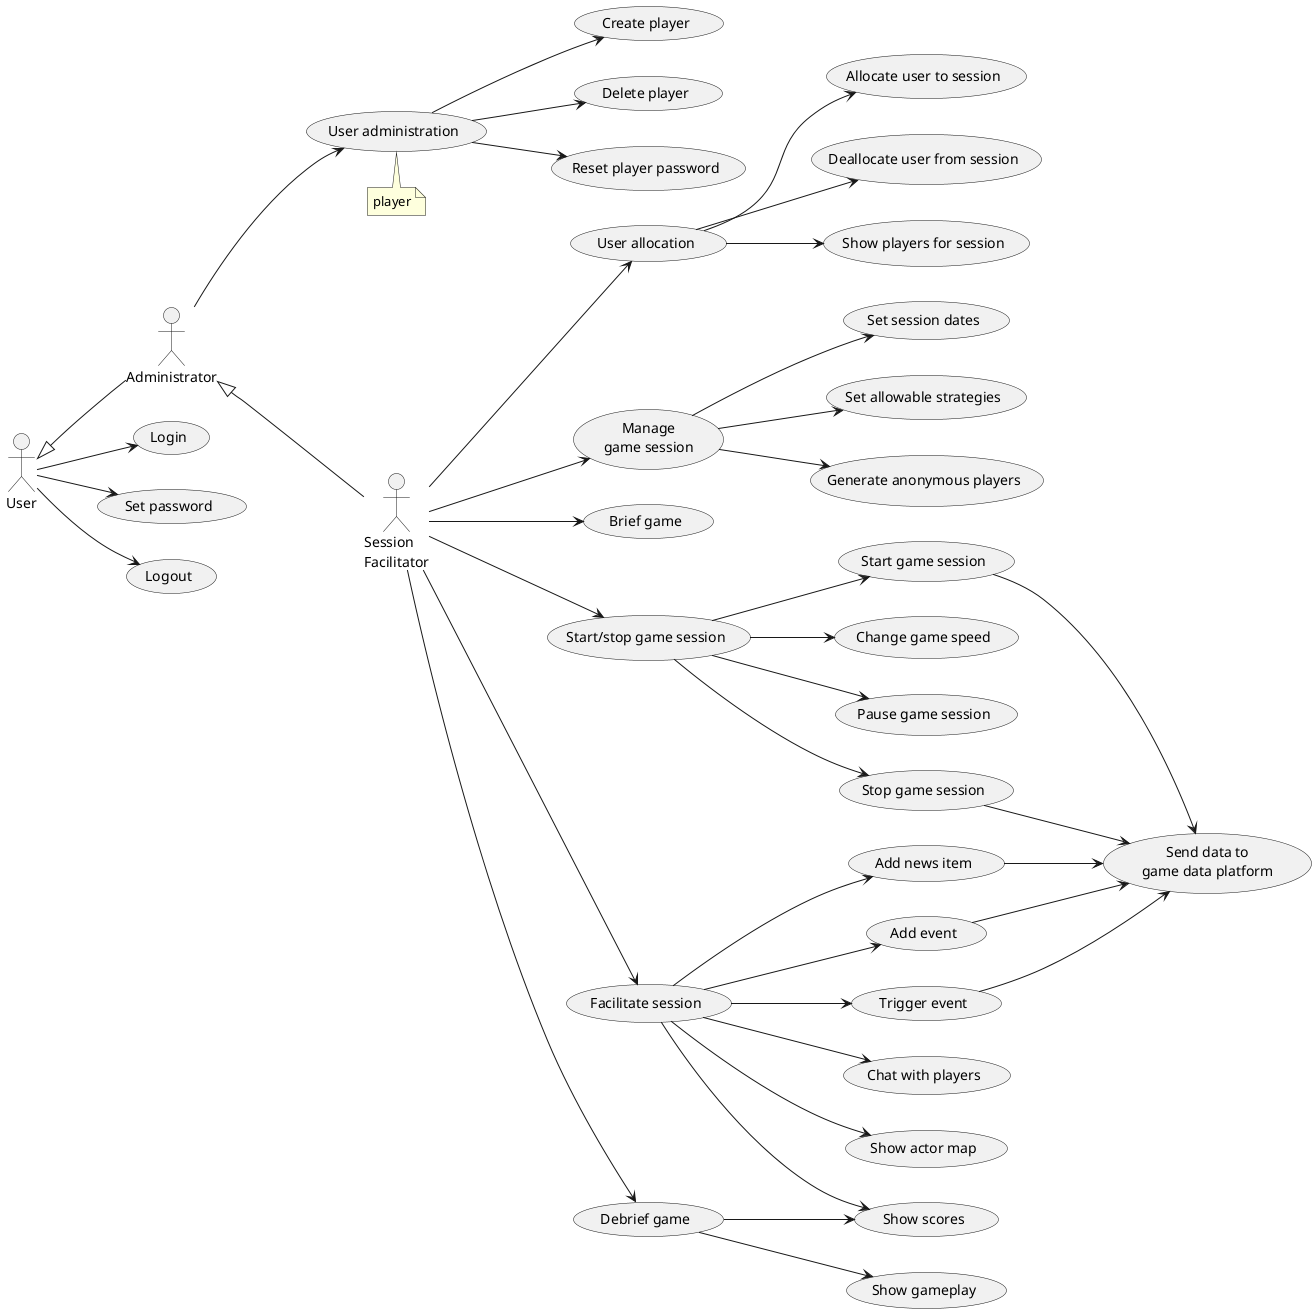 @startuml
left to right direction
 
"Session\nFacilitator" as SF
User <|-- Administrator
Administrator <|-- SF

User --> (Login)
User --> (Set password)
User --> (Logout)

Administrator --> (User administration)
note bottom
  player
end note

(User administration) --> (Create player)
(User administration) --> (Delete player)
(User administration) --> (Reset player password)

SF --> (User allocation)
(User allocation) --> (Allocate user to session)
(User allocation) --> (Deallocate user from session)
(User allocation) --> (Show players for session)

"Manage\ngame session" as (Manage)
SF --> Manage
Manage --> (Set session dates)
Manage --> (Set allowable strategies)
Manage --> (Generate anonymous players)

SF --> (Brief game)

SF --> (Start/stop game session)
(Start/stop game session) --> (Start game session)
(Start/stop game session) --> (Change game speed)
(Start/stop game session) --> (Pause game session)
(Start/stop game session) --> (Stop game session)

SF --> (Facilitate session)
(Facilitate session) --> (Add news item)
(Facilitate session) --> (Add event)
(Facilitate session) --> (Trigger event)
(Facilitate session) --> (Chat with players)
(Facilitate session) --> (Show actor map)
(Facilitate session) --> (Show scores)

(Start game session) --> (Send data to\ngame data platform)
(Add news item) --> (Send data to\ngame data platform)
(Add event) --> (Send data to\ngame data platform)
(Trigger event) --> (Send data to\ngame data platform)
(Stop game session) --> (Send data to\ngame data platform)

SF --> (Debrief game)
(Debrief game) --> (Show scores)
(Debrief game) --> (Show gameplay)

@enduml
